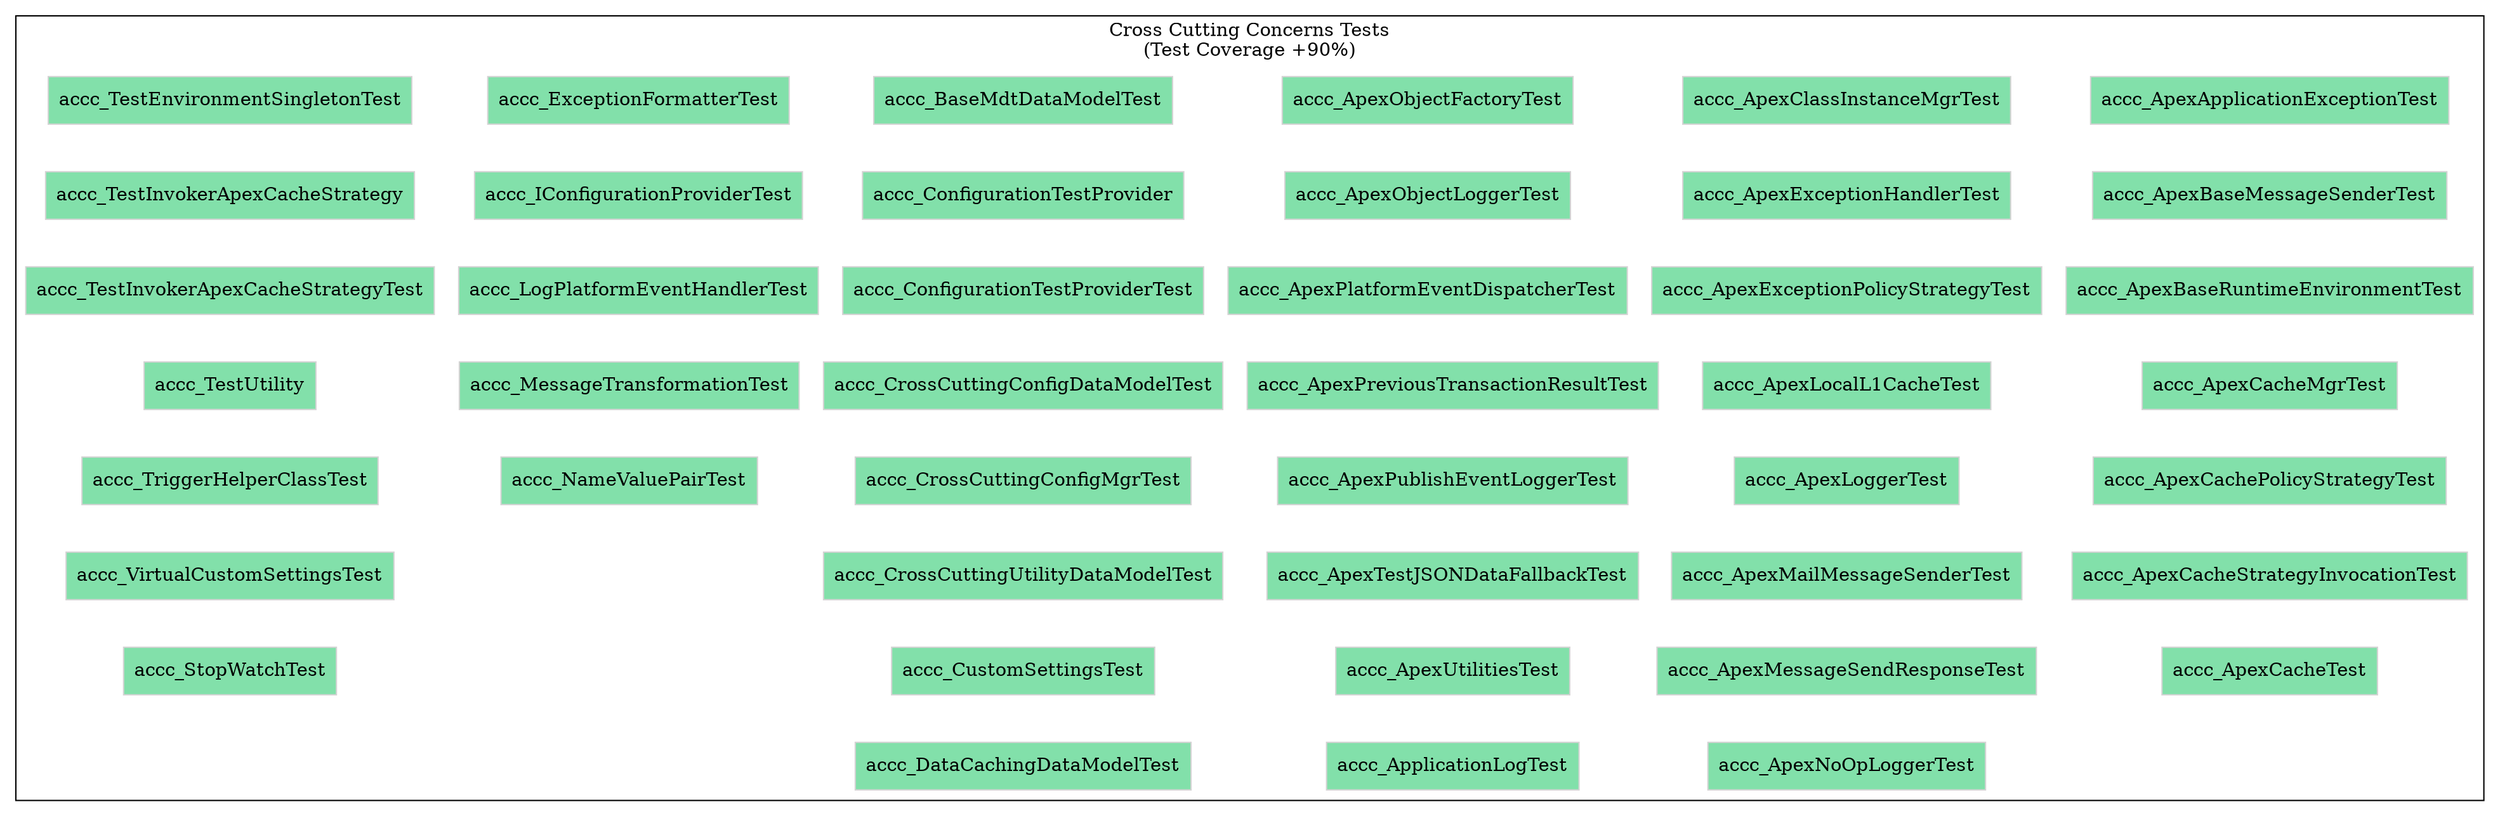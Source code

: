 digraph G {
	 rankdir=TB;rotate=45;
	 ranksep=equally;
	 compound=true;
	 
	accc_ApexApplicationExceptionTest [shape=box,style=filled,color=lightgray,fillcolor="#82E0AA"];
	accc_ApexBaseMessageSenderTest [shape=box,style=filled,color=lightgray,fillcolor="#82E0AA"];
	accc_ApexBaseRuntimeEnvironmentTest [shape=box,style=filled,color=lightgray,fillcolor="#82E0AA"];
	accc_ApexCacheMgrTest [shape=box,style=filled,color=lightgray,fillcolor="#82E0AA"];
	accc_ApexCachePolicyStrategyTest [shape=box,style=filled,color=lightgray,fillcolor="#82E0AA"];
	accc_ApexCacheStrategyInvocationTest [shape=box,style=filled,color=lightgray,fillcolor="#82E0AA"];
	accc_ApexCacheTest [shape=box,style=filled,color=lightgray,fillcolor="#82E0AA"];
	accc_ApexClassInstanceMgrTest [shape=box,style=filled,color=lightgray,fillcolor="#82E0AA"];
	accc_ApexExceptionHandlerTest [shape=box,style=filled,color=lightgray,fillcolor="#82E0AA"];
	accc_ApexExceptionPolicyStrategyTest [shape=box,style=filled,color=lightgray,fillcolor="#82E0AA"];
	accc_ApexLocalL1CacheTest [shape=box,style=filled,color=lightgray,fillcolor="#82E0AA"];
	accc_ApexLoggerTest [shape=box,style=filled,color=lightgray,fillcolor="#82E0AA"];
	accc_ApexMailMessageSenderTest [shape=box,style=filled,color=lightgray,fillcolor="#82E0AA"];
	accc_ApexMessageSendResponseTest [shape=box,style=filled,color=lightgray,fillcolor="#82E0AA"];
	accc_ApexNoOpLoggerTest [shape=box,style=filled,color=lightgray,fillcolor="#82E0AA"];
	accc_ApexObjectFactoryTest [shape=box,style=filled,color=lightgray,fillcolor="#82E0AA"];
	accc_ApexObjectLoggerTest [shape=box,style=filled,color=lightgray,fillcolor="#82E0AA"];
	accc_ApexPlatformEventDispatcherTest [shape=box,style=filled,color=lightgray,fillcolor="#82E0AA"];
	accc_ApexPreviousTransactionResultTest [shape=box,style=filled,color=lightgray,fillcolor="#82E0AA"];
	accc_ApexPublishEventLoggerTest [shape=box,style=filled,color=lightgray,fillcolor="#82E0AA"];
	accc_ApexTestJSONDataFallbackTest [shape=box,style=filled,color=lightgray,fillcolor="#82E0AA"];

	accc_ApexUtilitiesTest [shape=box,style=filled,color=lightgray,fillcolor="#82E0AA"];
	accc_ApplicationLogTest [shape=box,style=filled,color=lightgray,fillcolor="#82E0AA"];
	accc_BaseMdtDataModelTest [shape=box,style=filled,color=lightgray,fillcolor="#82E0AA"];
	accc_ConfigurationTestProvider [shape=box,style=filled,color=lightgray,fillcolor="#82E0AA"];
	accc_ConfigurationTestProviderTest [shape=box,style=filled,color=lightgray,fillcolor="#82E0AA"];
	accc_CrossCuttingConfigDataModelTest [shape=box,style=filled,color=lightgray,fillcolor="#82E0AA"];
	accc_CrossCuttingConfigMgrTest [shape=box,style=filled,color=lightgray,fillcolor="#82E0AA"];
	accc_CrossCuttingUtilityDataModelTest [shape=box,style=filled,color=lightgray,fillcolor="#82E0AA"];
	accc_CustomSettingsTest [shape=box,style=filled,color=lightgray,fillcolor="#82E0AA"];
	accc_DataCachingDataModelTest [shape=box,style=filled,color=lightgray,fillcolor="#82E0AA"];
	accc_ExceptionFormatterTest [shape=box,style=filled,color=lightgray,fillcolor="#82E0AA"];
	accc_IConfigurationProviderTest [shape=box,style=filled,color=lightgray,fillcolor="#82E0AA"];
	accc_LogPlatformEventHandlerTest [shape=box,style=filled,color=lightgray,fillcolor="#82E0AA"];
	accc_MessageTransformationTest [shape=box,style=filled,color=lightgray,fillcolor="#82E0AA"];
 
	accc_NameValuePairTest [shape=box,style=filled,color=lightgray,fillcolor="#82E0AA"];

	accc_StopWatchTest [shape=box,style=filled,color=lightgray,fillcolor="#82E0AA"];
	accc_TestEnvironmentSingletonTest [shape=box,style=filled,color=lightgray,fillcolor="#82E0AA"];
	accc_TestInvokerApexCacheStrategy [shape=box,style=filled,color=lightgray,fillcolor="#82E0AA"];
	accc_TestInvokerApexCacheStrategyTest [shape=box,style=filled,color=lightgray,fillcolor="#82E0AA"];
	accc_TestUtility [shape=box,style=filled,color=lightgray,fillcolor="#82E0AA"];
	accc_TriggerHelperClassTest [shape=box,style=filled,color=lightgray,fillcolor="#82E0AA"];
	accc_VirtualCustomSettingsTest [shape=box,style=filled,color=lightgray,fillcolor="#82E0AA"];

	subgraph clusterTests {

		 label = "Cross Cutting Concerns Tests\n(Test Coverage +90%)";
		 rank = same;
		 
		 accc_ApexApplicationExceptionTest -> accc_ApexBaseMessageSenderTest ->accc_ApexBaseRuntimeEnvironmentTest -> accc_ApexCacheMgrTest -> accc_ApexCachePolicyStrategyTest -> accc_ApexCacheStrategyInvocationTest -> accc_ApexCacheTest [style=invis];
		 accc_ApexClassInstanceMgrTest -> accc_ApexExceptionHandlerTest -> accc_ApexExceptionPolicyStrategyTest ->accc_ApexLocalL1CacheTest ->  accc_ApexLoggerTest -> accc_ApexMailMessageSenderTest -> accc_ApexMessageSendResponseTest -> accc_ApexNoOpLoggerTest [style=invis];
		 accc_ApexObjectFactoryTest -> accc_ApexObjectLoggerTest -> accc_ApexPlatformEventDispatcherTest -> accc_ApexPreviousTransactionResultTest -> accc_ApexPublishEventLoggerTest -> accc_ApexTestJSONDataFallbackTest ->  accc_ApexUtilitiesTest -> accc_ApplicationLogTest [style=invis];
		 accc_BaseMdtDataModelTest -> accc_ConfigurationTestProvider -> accc_ConfigurationTestProviderTest -> accc_CrossCuttingConfigDataModelTest -> accc_CrossCuttingConfigMgrTest -> accc_CrossCuttingUtilityDataModelTest -> accc_CustomSettingsTest ->accc_DataCachingDataModelTest [style=invis];
		 accc_ExceptionFormatterTest  -> accc_IConfigurationProviderTest ->accc_LogPlatformEventHandlerTest -> accc_MessageTransformationTest  ->accc_NameValuePairTest   [style=invis];
		 accc_TestEnvironmentSingletonTest ->accc_TestInvokerApexCacheStrategy -> accc_TestInvokerApexCacheStrategyTest -> accc_TestUtility  -> accc_TriggerHelperClassTest -> accc_VirtualCustomSettingsTest ->accc_StopWatchTest [style=invis];

	}
	
}
